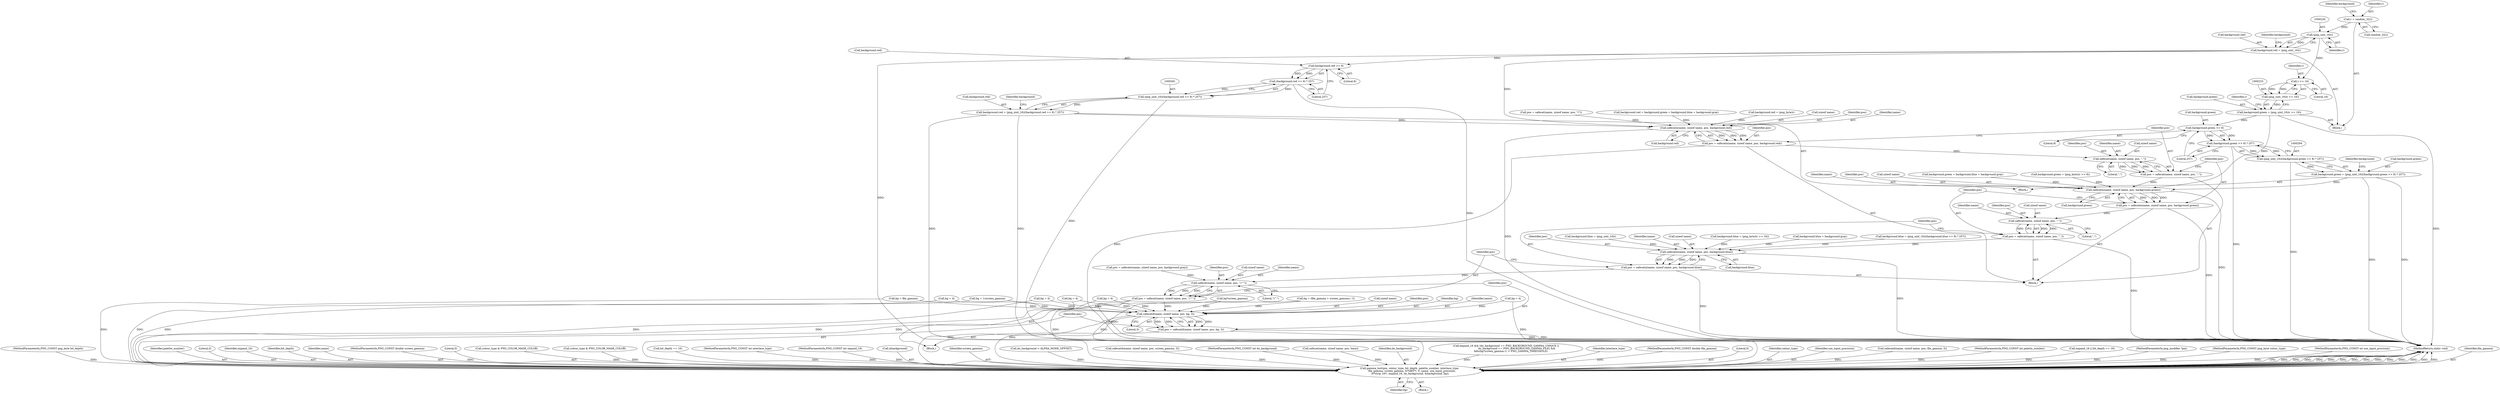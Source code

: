 digraph "0_Android_9d4853418ab2f754c2b63e091c29c5529b8b86ca_44@API" {
"1000218" [label="(Call,r = random_32())"];
"1000225" [label="(Call,(png_uint_16)r)"];
"1000221" [label="(Call,background.red = (png_uint_16)r)"];
"1000283" [label="(Call,background.red >> 8)"];
"1000282" [label="(Call,(background.red >> 8) * 257)"];
"1000280" [label="(Call,(png_uint_16)((background.red >> 8) * 257))"];
"1000276" [label="(Call,background.red = (png_uint_16)((background.red >> 8) * 257))"];
"1000456" [label="(Call,safecatn(name, sizeof name, pos, background.red))"];
"1000454" [label="(Call,pos = safecatn(name, sizeof name, pos, background.red))"];
"1000466" [label="(Call,safecat(name, sizeof name, pos, \",\"))"];
"1000464" [label="(Call,pos = safecat(name, sizeof name, pos, \",\"))"];
"1000474" [label="(Call,safecatn(name, sizeof name, pos, background.green))"];
"1000472" [label="(Call,pos = safecatn(name, sizeof name, pos, background.green))"];
"1000484" [label="(Call,safecat(name, sizeof name, pos, \",\"))"];
"1000482" [label="(Call,pos = safecat(name, sizeof name, pos, \",\"))"];
"1000492" [label="(Call,safecatn(name, sizeof name, pos, background.blue))"];
"1000490" [label="(Call,pos = safecatn(name, sizeof name, pos, background.blue))"];
"1000513" [label="(Call,safecat(name, sizeof name, pos, \")^\"))"];
"1000511" [label="(Call,pos = safecat(name, sizeof name, pos, \")^\"))"];
"1000521" [label="(Call,safecatd(name, sizeof name, pos, bg, 3))"];
"1000519" [label="(Call,pos = safecatd(name, sizeof name, pos, bg, 3))"];
"1000528" [label="(Call,gamma_test(pm, colour_type, bit_depth, palette_number, interlace_type,\n      file_gamma, screen_gamma, 0/*sBIT*/, 0, name, use_input_precision,\n 0/*strip 16*/, expand_16, do_background, &background, bg))"];
"1000234" [label="(Call,r >> 16)"];
"1000232" [label="(Call,(png_uint_16)(r >> 16))"];
"1000228" [label="(Call,background.green = (png_uint_16)(r >> 16))"];
"1000296" [label="(Call,background.green >> 8)"];
"1000295" [label="(Call,(background.green >> 8) * 257)"];
"1000293" [label="(Call,(png_uint_16)((background.green >> 8) * 257))"];
"1000289" [label="(Call,background.green = (png_uint_16)((background.green >> 8) * 257))"];
"1000120" [label="(MethodParameterIn,PNG_CONST png_byte bit_depth)"];
"1000227" [label="(Identifier,r)"];
"1000490" [label="(Call,pos = safecatn(name, sizeof name, pos, background.blue))"];
"1000162" [label="(Call,bg = file_gamma)"];
"1000491" [label="(Identifier,pos)"];
"1000287" [label="(Literal,8)"];
"1000387" [label="(Call,background.blue = background.gray)"];
"1000277" [label="(Call,background.red)"];
"1000295" [label="(Call,(background.green >> 8) * 257)"];
"1000518" [label="(Literal,\")^\")"];
"1000440" [label="(Block,)"];
"1000152" [label="(Call,bg = 1/screen_gamma)"];
"1000302" [label="(Call,background.blue = (png_uint_16)((background.blue >> 8) * 257))"];
"1000532" [label="(Identifier,palette_number)"];
"1000479" [label="(Call,background.green)"];
"1000300" [label="(Literal,8)"];
"1000537" [label="(Literal,0)"];
"1000541" [label="(Identifier,expand_16)"];
"1000218" [label="(Call,r = random_32())"];
"1000223" [label="(Identifier,background)"];
"1000296" [label="(Call,background.green >> 8)"];
"1000528" [label="(Call,gamma_test(pm, colour_type, bit_depth, palette_number, interlace_type,\n      file_gamma, screen_gamma, 0/*sBIT*/, 0, name, use_input_precision,\n 0/*strip 16*/, expand_16, do_background, &background, bg))"];
"1000461" [label="(Call,background.red)"];
"1000531" [label="(Identifier,bit_depth)"];
"1000523" [label="(Call,sizeof name)"];
"1000297" [label="(Call,background.green)"];
"1000454" [label="(Call,pos = safecatn(name, sizeof name, pos, background.red))"];
"1000221" [label="(Call,background.red = (png_uint_16)r)"];
"1000341" [label="(Call,background.green = (png_byte)(r >> 8))"];
"1000301" [label="(Literal,257)"];
"1000486" [label="(Call,sizeof name)"];
"1000517" [label="(Identifier,pos)"];
"1000545" [label="(Identifier,bg)"];
"1000225" [label="(Call,(png_uint_16)r)"];
"1000538" [label="(Identifier,name)"];
"1000475" [label="(Identifier,name)"];
"1000471" [label="(Literal,\",\")"];
"1000527" [label="(Literal,3)"];
"1000234" [label="(Call,r >> 16)"];
"1000288" [label="(Literal,257)"];
"1000124" [label="(MethodParameterIn,PNG_CONST double screen_gamma)"];
"1000478" [label="(Identifier,pos)"];
"1000536" [label="(Literal,0)"];
"1000375" [label="(Call,colour_type & PNG_COLOR_MASK_COLOR)"];
"1000450" [label="(Call,colour_type & PNG_COLOR_MASK_COLOR)"];
"1000198" [label="(Call,bg = 4)"];
"1000213" [label="(Call,bit_depth == 16)"];
"1000122" [label="(MethodParameterIn,PNG_CONST int interlace_type)"];
"1000525" [label="(Identifier,pos)"];
"1000127" [label="(MethodParameterIn,PNG_CONST int expand_16)"];
"1000474" [label="(Call,safecatn(name, sizeof name, pos, background.green))"];
"1000543" [label="(Call,&background)"];
"1000513" [label="(Call,safecat(name, sizeof name, pos, \")^\"))"];
"1000304" [label="(Identifier,background)"];
"1000529" [label="(Identifier,pm)"];
"1000275" [label="(Block,)"];
"1000228" [label="(Call,background.green = (png_uint_16)(r >> 16))"];
"1000270" [label="(Call,bg*screen_gamma)"];
"1000535" [label="(Identifier,screen_gamma)"];
"1000284" [label="(Call,background.red)"];
"1000170" [label="(Call,bg = (file_gamma + screen_gamma) / 3)"];
"1000464" [label="(Call,pos = safecat(name, sizeof name, pos, \",\"))"];
"1000485" [label="(Identifier,name)"];
"1000521" [label="(Call,safecatd(name, sizeof name, pos, bg, 3))"];
"1000526" [label="(Identifier,bg)"];
"1000496" [label="(Identifier,pos)"];
"1000520" [label="(Identifier,pos)"];
"1000546" [label="(MethodReturn,static void)"];
"1000522" [label="(Identifier,name)"];
"1000128" [label="(Block,)"];
"1000473" [label="(Identifier,pos)"];
"1000222" [label="(Call,background.red)"];
"1000511" [label="(Call,pos = safecat(name, sizeof name, pos, \")^\"))"];
"1000437" [label="(Call,do_background < ALPHA_MODE_OFFSET)"];
"1000470" [label="(Identifier,pos)"];
"1000240" [label="(Call,background.blue = (png_uint_16)r)"];
"1000236" [label="(Literal,16)"];
"1000515" [label="(Call,sizeof name)"];
"1000280" [label="(Call,(png_uint_16)((background.red >> 8) * 257))"];
"1000235" [label="(Identifier,r)"];
"1000290" [label="(Call,background.green)"];
"1000514" [label="(Identifier,name)"];
"1000334" [label="(Call,background.red = (png_byte)r)"];
"1000144" [label="(Call,bg = 4)"];
"1000489" [label="(Literal,\",\")"];
"1000488" [label="(Identifier,pos)"];
"1000472" [label="(Call,pos = safecatn(name, sizeof name, pos, background.green))"];
"1000476" [label="(Call,sizeof name)"];
"1000458" [label="(Call,sizeof name)"];
"1000283" [label="(Call,background.red >> 8)"];
"1000421" [label="(Call,safecatd(name, sizeof name, pos, screen_gamma, 3))"];
"1000289" [label="(Call,background.green = (png_uint_16)((background.green >> 8) * 257))"];
"1000460" [label="(Identifier,pos)"];
"1000126" [label="(MethodParameterIn,PNG_CONST int do_background)"];
"1000482" [label="(Call,pos = safecat(name, sizeof name, pos, \",\"))"];
"1000430" [label="(Call,safecat(name, sizeof name, pos, base))"];
"1000219" [label="(Identifier,r)"];
"1000466" [label="(Call,safecat(name, sizeof name, pos, \",\"))"];
"1000383" [label="(Call,background.green = background.blue = background.gray)"];
"1000229" [label="(Call,background.green)"];
"1000542" [label="(Identifier,do_background)"];
"1000492" [label="(Call,safecatn(name, sizeof name, pos, background.blue))"];
"1000512" [label="(Identifier,pos)"];
"1000182" [label="(Call,bg = 4)"];
"1000257" [label="(Call,expand_16 && (do_background == PNG_BACKGROUND_GAMMA_UNIQUE ||\n                           do_background == PNG_BACKGROUND_GAMMA_FILE) &&\n            fabs(bg*screen_gamma-1) > PNG_GAMMA_THRESHOLD)"];
"1000533" [label="(Identifier,interlace_type)"];
"1000453" [label="(Block,)"];
"1000493" [label="(Identifier,name)"];
"1000497" [label="(Call,background.blue)"];
"1000457" [label="(Identifier,name)"];
"1000123" [label="(MethodParameterIn,PNG_CONST double file_gamma)"];
"1000540" [label="(Literal,0)"];
"1000455" [label="(Identifier,pos)"];
"1000206" [label="(Call,bg = 4)"];
"1000530" [label="(Identifier,colour_type)"];
"1000456" [label="(Call,safecatn(name, sizeof name, pos, background.red))"];
"1000539" [label="(Identifier,use_input_precision)"];
"1000465" [label="(Identifier,pos)"];
"1000238" [label="(Identifier,r)"];
"1000404" [label="(Call,safecatd(name, sizeof name, pos, file_gamma, 3))"];
"1000121" [label="(MethodParameterIn,PNG_CONST int palette_number)"];
"1000211" [label="(Call,expand_16 || bit_depth == 16)"];
"1000467" [label="(Identifier,name)"];
"1000291" [label="(Identifier,background)"];
"1000494" [label="(Call,sizeof name)"];
"1000483" [label="(Identifier,pos)"];
"1000519" [label="(Call,pos = safecatd(name, sizeof name, pos, bg, 3))"];
"1000276" [label="(Call,background.red = (png_uint_16)((background.red >> 8) * 257))"];
"1000232" [label="(Call,(png_uint_16)(r >> 16))"];
"1000118" [label="(MethodParameterIn,png_modifier *pm)"];
"1000119" [label="(MethodParameterIn,PNG_CONST png_byte colour_type)"];
"1000282" [label="(Call,(background.red >> 8) * 257)"];
"1000216" [label="(Block,)"];
"1000125" [label="(MethodParameterIn,PNG_CONST int use_input_precision)"];
"1000441" [label="(Call,pos = safecat(name, sizeof name, pos, \"(\"))"];
"1000190" [label="(Call,bg = 4)"];
"1000350" [label="(Call,background.blue = (png_byte)(r >> 16))"];
"1000534" [label="(Identifier,file_gamma)"];
"1000293" [label="(Call,(png_uint_16)((background.green >> 8) * 257))"];
"1000379" [label="(Call,background.red = background.green = background.blue = background.gray)"];
"1000484" [label="(Call,safecat(name, sizeof name, pos, \",\"))"];
"1000468" [label="(Call,sizeof name)"];
"1000220" [label="(Call,random_32())"];
"1000501" [label="(Call,pos = safecatn(name, sizeof name, pos, background.gray))"];
"1000230" [label="(Identifier,background)"];
"1000218" -> "1000216"  [label="AST: "];
"1000218" -> "1000220"  [label="CFG: "];
"1000219" -> "1000218"  [label="AST: "];
"1000220" -> "1000218"  [label="AST: "];
"1000223" -> "1000218"  [label="CFG: "];
"1000218" -> "1000225"  [label="DDG: "];
"1000225" -> "1000221"  [label="AST: "];
"1000225" -> "1000227"  [label="CFG: "];
"1000226" -> "1000225"  [label="AST: "];
"1000227" -> "1000225"  [label="AST: "];
"1000221" -> "1000225"  [label="CFG: "];
"1000225" -> "1000221"  [label="DDG: "];
"1000225" -> "1000234"  [label="DDG: "];
"1000221" -> "1000216"  [label="AST: "];
"1000222" -> "1000221"  [label="AST: "];
"1000230" -> "1000221"  [label="CFG: "];
"1000221" -> "1000546"  [label="DDG: "];
"1000221" -> "1000283"  [label="DDG: "];
"1000221" -> "1000456"  [label="DDG: "];
"1000283" -> "1000282"  [label="AST: "];
"1000283" -> "1000287"  [label="CFG: "];
"1000284" -> "1000283"  [label="AST: "];
"1000287" -> "1000283"  [label="AST: "];
"1000288" -> "1000283"  [label="CFG: "];
"1000283" -> "1000282"  [label="DDG: "];
"1000283" -> "1000282"  [label="DDG: "];
"1000282" -> "1000280"  [label="AST: "];
"1000282" -> "1000288"  [label="CFG: "];
"1000288" -> "1000282"  [label="AST: "];
"1000280" -> "1000282"  [label="CFG: "];
"1000282" -> "1000546"  [label="DDG: "];
"1000282" -> "1000280"  [label="DDG: "];
"1000282" -> "1000280"  [label="DDG: "];
"1000280" -> "1000276"  [label="AST: "];
"1000281" -> "1000280"  [label="AST: "];
"1000276" -> "1000280"  [label="CFG: "];
"1000280" -> "1000546"  [label="DDG: "];
"1000280" -> "1000276"  [label="DDG: "];
"1000276" -> "1000275"  [label="AST: "];
"1000277" -> "1000276"  [label="AST: "];
"1000291" -> "1000276"  [label="CFG: "];
"1000276" -> "1000546"  [label="DDG: "];
"1000276" -> "1000546"  [label="DDG: "];
"1000276" -> "1000456"  [label="DDG: "];
"1000456" -> "1000454"  [label="AST: "];
"1000456" -> "1000461"  [label="CFG: "];
"1000457" -> "1000456"  [label="AST: "];
"1000458" -> "1000456"  [label="AST: "];
"1000460" -> "1000456"  [label="AST: "];
"1000461" -> "1000456"  [label="AST: "];
"1000454" -> "1000456"  [label="CFG: "];
"1000456" -> "1000546"  [label="DDG: "];
"1000456" -> "1000454"  [label="DDG: "];
"1000456" -> "1000454"  [label="DDG: "];
"1000456" -> "1000454"  [label="DDG: "];
"1000441" -> "1000456"  [label="DDG: "];
"1000379" -> "1000456"  [label="DDG: "];
"1000334" -> "1000456"  [label="DDG: "];
"1000454" -> "1000453"  [label="AST: "];
"1000455" -> "1000454"  [label="AST: "];
"1000465" -> "1000454"  [label="CFG: "];
"1000454" -> "1000546"  [label="DDG: "];
"1000454" -> "1000466"  [label="DDG: "];
"1000466" -> "1000464"  [label="AST: "];
"1000466" -> "1000471"  [label="CFG: "];
"1000467" -> "1000466"  [label="AST: "];
"1000468" -> "1000466"  [label="AST: "];
"1000470" -> "1000466"  [label="AST: "];
"1000471" -> "1000466"  [label="AST: "];
"1000464" -> "1000466"  [label="CFG: "];
"1000466" -> "1000464"  [label="DDG: "];
"1000466" -> "1000464"  [label="DDG: "];
"1000466" -> "1000464"  [label="DDG: "];
"1000464" -> "1000453"  [label="AST: "];
"1000465" -> "1000464"  [label="AST: "];
"1000473" -> "1000464"  [label="CFG: "];
"1000464" -> "1000474"  [label="DDG: "];
"1000474" -> "1000472"  [label="AST: "];
"1000474" -> "1000479"  [label="CFG: "];
"1000475" -> "1000474"  [label="AST: "];
"1000476" -> "1000474"  [label="AST: "];
"1000478" -> "1000474"  [label="AST: "];
"1000479" -> "1000474"  [label="AST: "];
"1000472" -> "1000474"  [label="CFG: "];
"1000474" -> "1000546"  [label="DDG: "];
"1000474" -> "1000472"  [label="DDG: "];
"1000474" -> "1000472"  [label="DDG: "];
"1000474" -> "1000472"  [label="DDG: "];
"1000228" -> "1000474"  [label="DDG: "];
"1000341" -> "1000474"  [label="DDG: "];
"1000289" -> "1000474"  [label="DDG: "];
"1000383" -> "1000474"  [label="DDG: "];
"1000472" -> "1000453"  [label="AST: "];
"1000473" -> "1000472"  [label="AST: "];
"1000483" -> "1000472"  [label="CFG: "];
"1000472" -> "1000546"  [label="DDG: "];
"1000472" -> "1000484"  [label="DDG: "];
"1000484" -> "1000482"  [label="AST: "];
"1000484" -> "1000489"  [label="CFG: "];
"1000485" -> "1000484"  [label="AST: "];
"1000486" -> "1000484"  [label="AST: "];
"1000488" -> "1000484"  [label="AST: "];
"1000489" -> "1000484"  [label="AST: "];
"1000482" -> "1000484"  [label="CFG: "];
"1000484" -> "1000482"  [label="DDG: "];
"1000484" -> "1000482"  [label="DDG: "];
"1000484" -> "1000482"  [label="DDG: "];
"1000482" -> "1000453"  [label="AST: "];
"1000483" -> "1000482"  [label="AST: "];
"1000491" -> "1000482"  [label="CFG: "];
"1000482" -> "1000546"  [label="DDG: "];
"1000482" -> "1000492"  [label="DDG: "];
"1000492" -> "1000490"  [label="AST: "];
"1000492" -> "1000497"  [label="CFG: "];
"1000493" -> "1000492"  [label="AST: "];
"1000494" -> "1000492"  [label="AST: "];
"1000496" -> "1000492"  [label="AST: "];
"1000497" -> "1000492"  [label="AST: "];
"1000490" -> "1000492"  [label="CFG: "];
"1000492" -> "1000546"  [label="DDG: "];
"1000492" -> "1000490"  [label="DDG: "];
"1000492" -> "1000490"  [label="DDG: "];
"1000492" -> "1000490"  [label="DDG: "];
"1000350" -> "1000492"  [label="DDG: "];
"1000302" -> "1000492"  [label="DDG: "];
"1000387" -> "1000492"  [label="DDG: "];
"1000240" -> "1000492"  [label="DDG: "];
"1000490" -> "1000453"  [label="AST: "];
"1000491" -> "1000490"  [label="AST: "];
"1000512" -> "1000490"  [label="CFG: "];
"1000490" -> "1000546"  [label="DDG: "];
"1000490" -> "1000513"  [label="DDG: "];
"1000513" -> "1000511"  [label="AST: "];
"1000513" -> "1000518"  [label="CFG: "];
"1000514" -> "1000513"  [label="AST: "];
"1000515" -> "1000513"  [label="AST: "];
"1000517" -> "1000513"  [label="AST: "];
"1000518" -> "1000513"  [label="AST: "];
"1000511" -> "1000513"  [label="CFG: "];
"1000513" -> "1000511"  [label="DDG: "];
"1000513" -> "1000511"  [label="DDG: "];
"1000513" -> "1000511"  [label="DDG: "];
"1000501" -> "1000513"  [label="DDG: "];
"1000511" -> "1000440"  [label="AST: "];
"1000512" -> "1000511"  [label="AST: "];
"1000520" -> "1000511"  [label="CFG: "];
"1000511" -> "1000546"  [label="DDG: "];
"1000511" -> "1000521"  [label="DDG: "];
"1000521" -> "1000519"  [label="AST: "];
"1000521" -> "1000527"  [label="CFG: "];
"1000522" -> "1000521"  [label="AST: "];
"1000523" -> "1000521"  [label="AST: "];
"1000525" -> "1000521"  [label="AST: "];
"1000526" -> "1000521"  [label="AST: "];
"1000527" -> "1000521"  [label="AST: "];
"1000519" -> "1000521"  [label="CFG: "];
"1000521" -> "1000519"  [label="DDG: "];
"1000521" -> "1000519"  [label="DDG: "];
"1000521" -> "1000519"  [label="DDG: "];
"1000521" -> "1000519"  [label="DDG: "];
"1000190" -> "1000521"  [label="DDG: "];
"1000198" -> "1000521"  [label="DDG: "];
"1000162" -> "1000521"  [label="DDG: "];
"1000206" -> "1000521"  [label="DDG: "];
"1000152" -> "1000521"  [label="DDG: "];
"1000144" -> "1000521"  [label="DDG: "];
"1000170" -> "1000521"  [label="DDG: "];
"1000270" -> "1000521"  [label="DDG: "];
"1000182" -> "1000521"  [label="DDG: "];
"1000521" -> "1000528"  [label="DDG: "];
"1000521" -> "1000528"  [label="DDG: "];
"1000519" -> "1000440"  [label="AST: "];
"1000520" -> "1000519"  [label="AST: "];
"1000529" -> "1000519"  [label="CFG: "];
"1000519" -> "1000546"  [label="DDG: "];
"1000519" -> "1000546"  [label="DDG: "];
"1000528" -> "1000128"  [label="AST: "];
"1000528" -> "1000545"  [label="CFG: "];
"1000529" -> "1000528"  [label="AST: "];
"1000530" -> "1000528"  [label="AST: "];
"1000531" -> "1000528"  [label="AST: "];
"1000532" -> "1000528"  [label="AST: "];
"1000533" -> "1000528"  [label="AST: "];
"1000534" -> "1000528"  [label="AST: "];
"1000535" -> "1000528"  [label="AST: "];
"1000536" -> "1000528"  [label="AST: "];
"1000537" -> "1000528"  [label="AST: "];
"1000538" -> "1000528"  [label="AST: "];
"1000539" -> "1000528"  [label="AST: "];
"1000540" -> "1000528"  [label="AST: "];
"1000541" -> "1000528"  [label="AST: "];
"1000542" -> "1000528"  [label="AST: "];
"1000543" -> "1000528"  [label="AST: "];
"1000545" -> "1000528"  [label="AST: "];
"1000546" -> "1000528"  [label="CFG: "];
"1000528" -> "1000546"  [label="DDG: "];
"1000528" -> "1000546"  [label="DDG: "];
"1000528" -> "1000546"  [label="DDG: "];
"1000528" -> "1000546"  [label="DDG: "];
"1000528" -> "1000546"  [label="DDG: "];
"1000528" -> "1000546"  [label="DDG: "];
"1000528" -> "1000546"  [label="DDG: "];
"1000528" -> "1000546"  [label="DDG: "];
"1000528" -> "1000546"  [label="DDG: "];
"1000528" -> "1000546"  [label="DDG: "];
"1000528" -> "1000546"  [label="DDG: "];
"1000528" -> "1000546"  [label="DDG: "];
"1000528" -> "1000546"  [label="DDG: "];
"1000528" -> "1000546"  [label="DDG: "];
"1000118" -> "1000528"  [label="DDG: "];
"1000375" -> "1000528"  [label="DDG: "];
"1000450" -> "1000528"  [label="DDG: "];
"1000119" -> "1000528"  [label="DDG: "];
"1000213" -> "1000528"  [label="DDG: "];
"1000120" -> "1000528"  [label="DDG: "];
"1000121" -> "1000528"  [label="DDG: "];
"1000122" -> "1000528"  [label="DDG: "];
"1000404" -> "1000528"  [label="DDG: "];
"1000123" -> "1000528"  [label="DDG: "];
"1000421" -> "1000528"  [label="DDG: "];
"1000124" -> "1000528"  [label="DDG: "];
"1000430" -> "1000528"  [label="DDG: "];
"1000125" -> "1000528"  [label="DDG: "];
"1000257" -> "1000528"  [label="DDG: "];
"1000211" -> "1000528"  [label="DDG: "];
"1000127" -> "1000528"  [label="DDG: "];
"1000437" -> "1000528"  [label="DDG: "];
"1000126" -> "1000528"  [label="DDG: "];
"1000190" -> "1000528"  [label="DDG: "];
"1000198" -> "1000528"  [label="DDG: "];
"1000162" -> "1000528"  [label="DDG: "];
"1000206" -> "1000528"  [label="DDG: "];
"1000152" -> "1000528"  [label="DDG: "];
"1000144" -> "1000528"  [label="DDG: "];
"1000170" -> "1000528"  [label="DDG: "];
"1000270" -> "1000528"  [label="DDG: "];
"1000182" -> "1000528"  [label="DDG: "];
"1000234" -> "1000232"  [label="AST: "];
"1000234" -> "1000236"  [label="CFG: "];
"1000235" -> "1000234"  [label="AST: "];
"1000236" -> "1000234"  [label="AST: "];
"1000232" -> "1000234"  [label="CFG: "];
"1000234" -> "1000232"  [label="DDG: "];
"1000234" -> "1000232"  [label="DDG: "];
"1000232" -> "1000228"  [label="AST: "];
"1000233" -> "1000232"  [label="AST: "];
"1000228" -> "1000232"  [label="CFG: "];
"1000232" -> "1000228"  [label="DDG: "];
"1000228" -> "1000216"  [label="AST: "];
"1000229" -> "1000228"  [label="AST: "];
"1000238" -> "1000228"  [label="CFG: "];
"1000228" -> "1000546"  [label="DDG: "];
"1000228" -> "1000296"  [label="DDG: "];
"1000296" -> "1000295"  [label="AST: "];
"1000296" -> "1000300"  [label="CFG: "];
"1000297" -> "1000296"  [label="AST: "];
"1000300" -> "1000296"  [label="AST: "];
"1000301" -> "1000296"  [label="CFG: "];
"1000296" -> "1000295"  [label="DDG: "];
"1000296" -> "1000295"  [label="DDG: "];
"1000295" -> "1000293"  [label="AST: "];
"1000295" -> "1000301"  [label="CFG: "];
"1000301" -> "1000295"  [label="AST: "];
"1000293" -> "1000295"  [label="CFG: "];
"1000295" -> "1000546"  [label="DDG: "];
"1000295" -> "1000293"  [label="DDG: "];
"1000295" -> "1000293"  [label="DDG: "];
"1000293" -> "1000289"  [label="AST: "];
"1000294" -> "1000293"  [label="AST: "];
"1000289" -> "1000293"  [label="CFG: "];
"1000293" -> "1000546"  [label="DDG: "];
"1000293" -> "1000289"  [label="DDG: "];
"1000289" -> "1000275"  [label="AST: "];
"1000290" -> "1000289"  [label="AST: "];
"1000304" -> "1000289"  [label="CFG: "];
"1000289" -> "1000546"  [label="DDG: "];
"1000289" -> "1000546"  [label="DDG: "];
}
